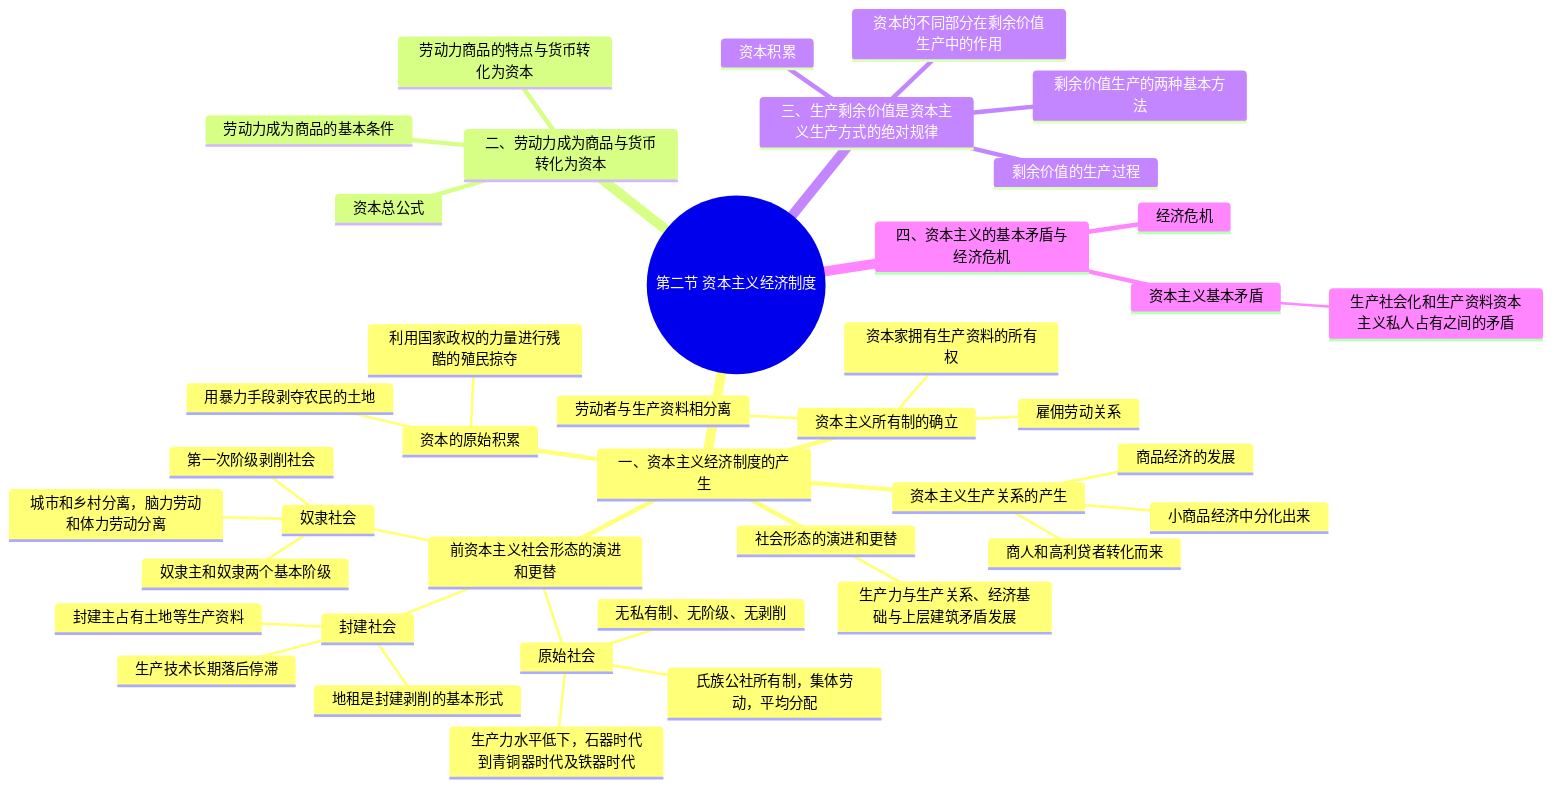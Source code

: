mindmap
  root((第二节 资本主义经济制度))
    一、资本主义经济制度的产生
      社会形态的演进和更替
        生产力与生产关系、经济基础与上层建筑矛盾发展
      前资本主义社会形态的演进和更替
        原始社会
          生产力水平低下，石器时代到青铜器时代及铁器时代
          氏族公社所有制，集体劳动，平均分配
          无私有制、无阶级、无剥削
        奴隶社会
          第一次阶级剥削社会
          奴隶主和奴隶两个基本阶级
          城市和乡村分离，脑力劳动和体力劳动分离
        封建社会
          封建主占有土地等生产资料
          地租是封建剥削的基本形式
          生产技术长期落后停滞
      资本主义生产关系的产生
        商品经济的发展
        小商品经济中分化出来
        商人和高利贷者转化而来
      资本的原始积累
        用暴力手段剥夺农民的土地
        利用国家政权的力量进行残酷的殖民掠夺
      资本主义所有制的确立
        资本家拥有生产资料的所有权
        劳动者与生产资料相分离
        雇佣劳动关系
    二、劳动力成为商品与货币转化为资本
      资本总公式
      劳动力成为商品的基本条件
      劳动力商品的特点与货币转化为资本
    三、生产剩余价值是资本主义生产方式的绝对规律
      剩余价值的生产过程
      资本的不同部分在剩余价值生产中的作用
      剩余价值生产的两种基本方法
      资本积累
    四、资本主义的基本矛盾与经济危机
      资本主义基本矛盾
        生产社会化和生产资料资本主义私人占有之间的矛盾
      经济危机